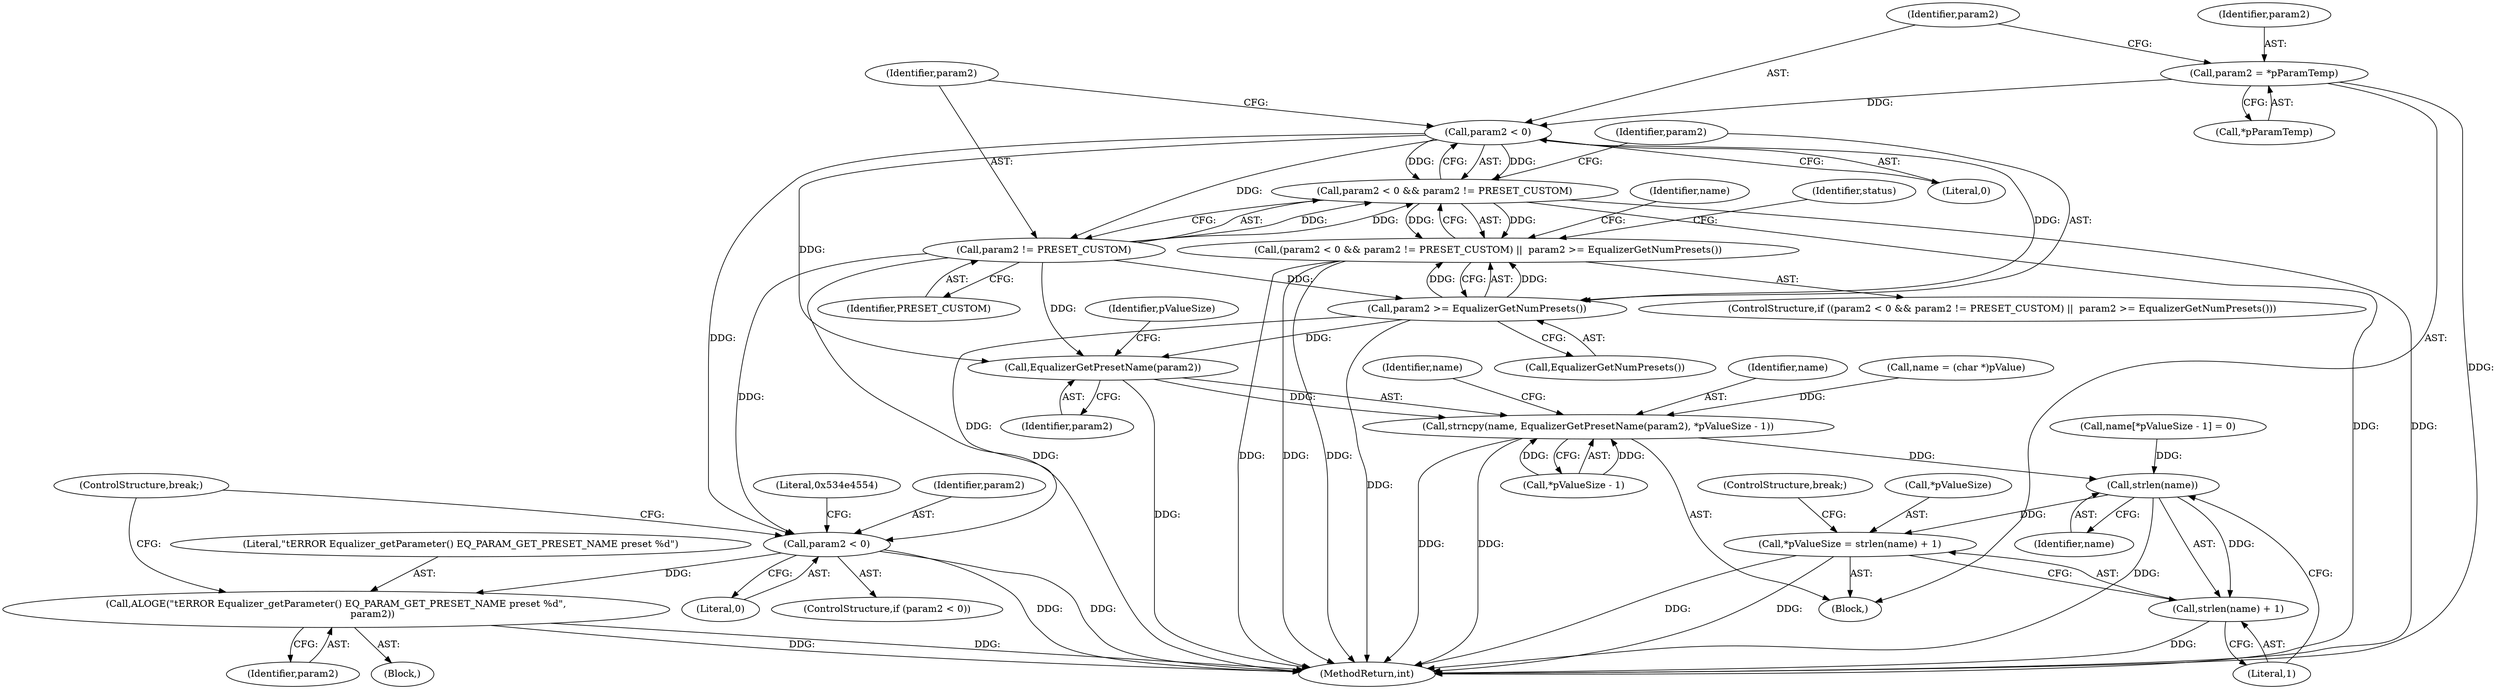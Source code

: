 digraph "0_Android_321ea5257e37c8edb26e66fe4ee78cca4cd915fe@pointer" {
"1000465" [label="(Call,param2 = *pParamTemp)"];
"1000472" [label="(Call,param2 < 0)"];
"1000471" [label="(Call,param2 < 0 && param2 != PRESET_CUSTOM)"];
"1000470" [label="(Call,(param2 < 0 && param2 != PRESET_CUSTOM) ||  param2 >= EqualizerGetNumPresets())"];
"1000475" [label="(Call,param2 != PRESET_CUSTOM)"];
"1000478" [label="(Call,param2 >= EqualizerGetNumPresets())"];
"1000487" [label="(Call,param2 < 0)"];
"1000494" [label="(Call,ALOGE(\"\tERROR Equalizer_getParameter() EQ_PARAM_GET_PRESET_NAME preset %d\",\n                        param2))"];
"1000505" [label="(Call,EqualizerGetPresetName(param2))"];
"1000503" [label="(Call,strncpy(name, EqualizerGetPresetName(param2), *pValueSize - 1))"];
"1000523" [label="(Call,strlen(name))"];
"1000519" [label="(Call,*pValueSize = strlen(name) + 1)"];
"1000522" [label="(Call,strlen(name) + 1)"];
"1000480" [label="(Call,EqualizerGetNumPresets())"];
"1000487" [label="(Call,param2 < 0)"];
"1000509" [label="(Identifier,pValueSize)"];
"1000472" [label="(Call,param2 < 0)"];
"1000523" [label="(Call,strlen(name))"];
"1000467" [label="(Call,*pParamTemp)"];
"1000489" [label="(Literal,0)"];
"1000522" [label="(Call,strlen(name) + 1)"];
"1000499" [label="(Identifier,name)"];
"1000471" [label="(Call,param2 < 0 && param2 != PRESET_CUSTOM)"];
"1000507" [label="(Call,*pValueSize - 1)"];
"1000492" [label="(Literal,0x534e4554)"];
"1000466" [label="(Identifier,param2)"];
"1000520" [label="(Call,*pValueSize)"];
"1000505" [label="(Call,EqualizerGetPresetName(param2))"];
"1000498" [label="(Call,name = (char *)pValue)"];
"1000470" [label="(Call,(param2 < 0 && param2 != PRESET_CUSTOM) ||  param2 >= EqualizerGetNumPresets())"];
"1000506" [label="(Identifier,param2)"];
"1000495" [label="(Literal,\"\tERROR Equalizer_getParameter() EQ_PARAM_GET_PRESET_NAME preset %d\")"];
"1000465" [label="(Call,param2 = *pParamTemp)"];
"1000469" [label="(ControlStructure,if ((param2 < 0 && param2 != PRESET_CUSTOM) ||  param2 >= EqualizerGetNumPresets()))"];
"1000477" [label="(Identifier,PRESET_CUSTOM)"];
"1000475" [label="(Call,param2 != PRESET_CUSTOM)"];
"1000490" [label="(Block,)"];
"1000511" [label="(Call,name[*pValueSize - 1] = 0)"];
"1000494" [label="(Call,ALOGE(\"\tERROR Equalizer_getParameter() EQ_PARAM_GET_PRESET_NAME preset %d\",\n                        param2))"];
"1000497" [label="(ControlStructure,break;)"];
"1000525" [label="(Literal,1)"];
"1000513" [label="(Identifier,name)"];
"1000479" [label="(Identifier,param2)"];
"1000519" [label="(Call,*pValueSize = strlen(name) + 1)"];
"1000503" [label="(Call,strncpy(name, EqualizerGetPresetName(param2), *pValueSize - 1))"];
"1000478" [label="(Call,param2 >= EqualizerGetNumPresets())"];
"1000277" [label="(Block,)"];
"1000526" [label="(ControlStructure,break;)"];
"1000586" [label="(MethodReturn,int)"];
"1000486" [label="(ControlStructure,if (param2 < 0))"];
"1000473" [label="(Identifier,param2)"];
"1000496" [label="(Identifier,param2)"];
"1000488" [label="(Identifier,param2)"];
"1000483" [label="(Identifier,status)"];
"1000524" [label="(Identifier,name)"];
"1000476" [label="(Identifier,param2)"];
"1000474" [label="(Literal,0)"];
"1000504" [label="(Identifier,name)"];
"1000465" -> "1000277"  [label="AST: "];
"1000465" -> "1000467"  [label="CFG: "];
"1000466" -> "1000465"  [label="AST: "];
"1000467" -> "1000465"  [label="AST: "];
"1000473" -> "1000465"  [label="CFG: "];
"1000465" -> "1000586"  [label="DDG: "];
"1000465" -> "1000472"  [label="DDG: "];
"1000472" -> "1000471"  [label="AST: "];
"1000472" -> "1000474"  [label="CFG: "];
"1000473" -> "1000472"  [label="AST: "];
"1000474" -> "1000472"  [label="AST: "];
"1000476" -> "1000472"  [label="CFG: "];
"1000471" -> "1000472"  [label="CFG: "];
"1000472" -> "1000471"  [label="DDG: "];
"1000472" -> "1000471"  [label="DDG: "];
"1000472" -> "1000475"  [label="DDG: "];
"1000472" -> "1000478"  [label="DDG: "];
"1000472" -> "1000487"  [label="DDG: "];
"1000472" -> "1000505"  [label="DDG: "];
"1000471" -> "1000470"  [label="AST: "];
"1000471" -> "1000475"  [label="CFG: "];
"1000475" -> "1000471"  [label="AST: "];
"1000479" -> "1000471"  [label="CFG: "];
"1000470" -> "1000471"  [label="CFG: "];
"1000471" -> "1000586"  [label="DDG: "];
"1000471" -> "1000586"  [label="DDG: "];
"1000471" -> "1000470"  [label="DDG: "];
"1000471" -> "1000470"  [label="DDG: "];
"1000475" -> "1000471"  [label="DDG: "];
"1000475" -> "1000471"  [label="DDG: "];
"1000470" -> "1000469"  [label="AST: "];
"1000470" -> "1000478"  [label="CFG: "];
"1000478" -> "1000470"  [label="AST: "];
"1000483" -> "1000470"  [label="CFG: "];
"1000499" -> "1000470"  [label="CFG: "];
"1000470" -> "1000586"  [label="DDG: "];
"1000470" -> "1000586"  [label="DDG: "];
"1000470" -> "1000586"  [label="DDG: "];
"1000478" -> "1000470"  [label="DDG: "];
"1000478" -> "1000470"  [label="DDG: "];
"1000475" -> "1000477"  [label="CFG: "];
"1000476" -> "1000475"  [label="AST: "];
"1000477" -> "1000475"  [label="AST: "];
"1000475" -> "1000586"  [label="DDG: "];
"1000475" -> "1000478"  [label="DDG: "];
"1000475" -> "1000487"  [label="DDG: "];
"1000475" -> "1000505"  [label="DDG: "];
"1000478" -> "1000480"  [label="CFG: "];
"1000479" -> "1000478"  [label="AST: "];
"1000480" -> "1000478"  [label="AST: "];
"1000478" -> "1000586"  [label="DDG: "];
"1000478" -> "1000487"  [label="DDG: "];
"1000478" -> "1000505"  [label="DDG: "];
"1000487" -> "1000486"  [label="AST: "];
"1000487" -> "1000489"  [label="CFG: "];
"1000488" -> "1000487"  [label="AST: "];
"1000489" -> "1000487"  [label="AST: "];
"1000492" -> "1000487"  [label="CFG: "];
"1000497" -> "1000487"  [label="CFG: "];
"1000487" -> "1000586"  [label="DDG: "];
"1000487" -> "1000586"  [label="DDG: "];
"1000487" -> "1000494"  [label="DDG: "];
"1000494" -> "1000490"  [label="AST: "];
"1000494" -> "1000496"  [label="CFG: "];
"1000495" -> "1000494"  [label="AST: "];
"1000496" -> "1000494"  [label="AST: "];
"1000497" -> "1000494"  [label="CFG: "];
"1000494" -> "1000586"  [label="DDG: "];
"1000494" -> "1000586"  [label="DDG: "];
"1000505" -> "1000503"  [label="AST: "];
"1000505" -> "1000506"  [label="CFG: "];
"1000506" -> "1000505"  [label="AST: "];
"1000509" -> "1000505"  [label="CFG: "];
"1000505" -> "1000586"  [label="DDG: "];
"1000505" -> "1000503"  [label="DDG: "];
"1000503" -> "1000277"  [label="AST: "];
"1000503" -> "1000507"  [label="CFG: "];
"1000504" -> "1000503"  [label="AST: "];
"1000507" -> "1000503"  [label="AST: "];
"1000513" -> "1000503"  [label="CFG: "];
"1000503" -> "1000586"  [label="DDG: "];
"1000503" -> "1000586"  [label="DDG: "];
"1000498" -> "1000503"  [label="DDG: "];
"1000507" -> "1000503"  [label="DDG: "];
"1000507" -> "1000503"  [label="DDG: "];
"1000503" -> "1000523"  [label="DDG: "];
"1000523" -> "1000522"  [label="AST: "];
"1000523" -> "1000524"  [label="CFG: "];
"1000524" -> "1000523"  [label="AST: "];
"1000525" -> "1000523"  [label="CFG: "];
"1000523" -> "1000586"  [label="DDG: "];
"1000523" -> "1000519"  [label="DDG: "];
"1000523" -> "1000522"  [label="DDG: "];
"1000511" -> "1000523"  [label="DDG: "];
"1000519" -> "1000277"  [label="AST: "];
"1000519" -> "1000522"  [label="CFG: "];
"1000520" -> "1000519"  [label="AST: "];
"1000522" -> "1000519"  [label="AST: "];
"1000526" -> "1000519"  [label="CFG: "];
"1000519" -> "1000586"  [label="DDG: "];
"1000519" -> "1000586"  [label="DDG: "];
"1000522" -> "1000525"  [label="CFG: "];
"1000525" -> "1000522"  [label="AST: "];
"1000522" -> "1000586"  [label="DDG: "];
}
